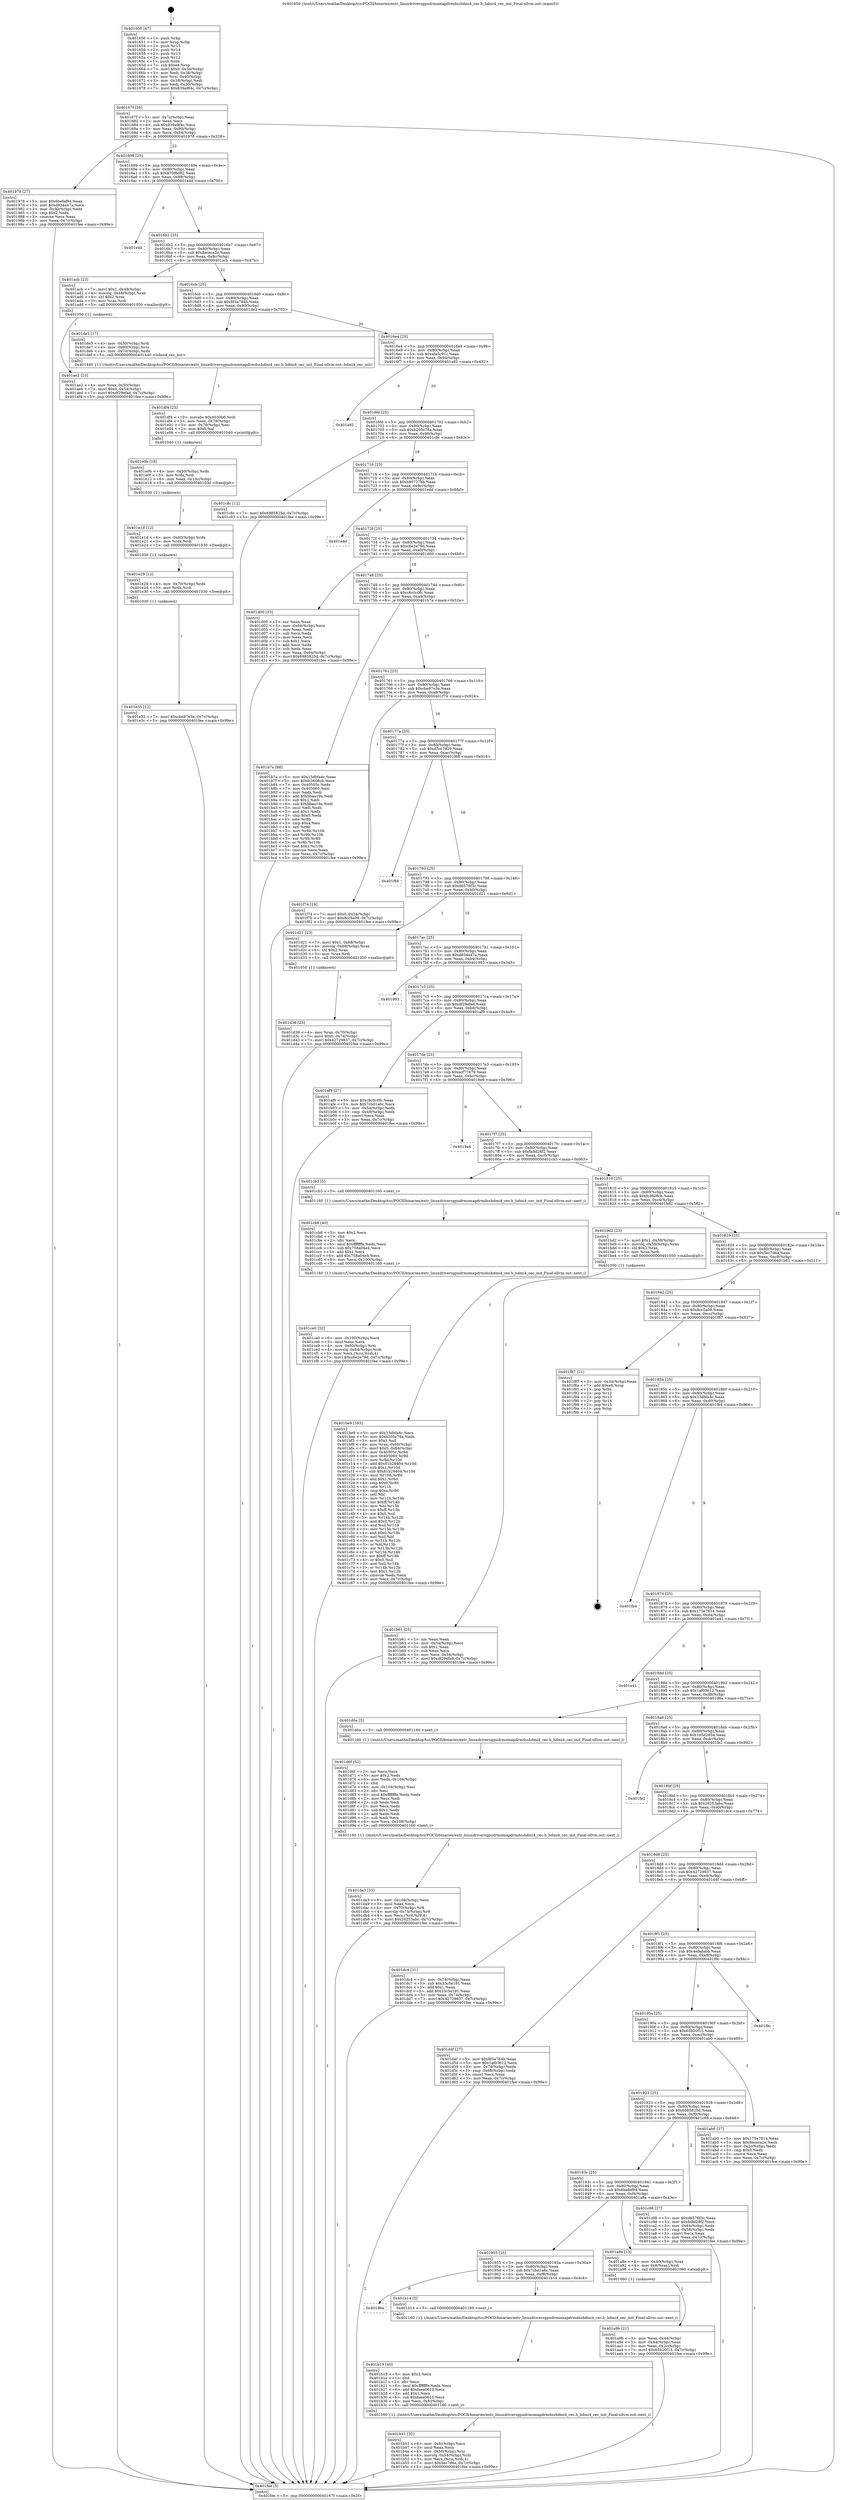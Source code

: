 digraph "0x401650" {
  label = "0x401650 (/mnt/c/Users/mathe/Desktop/tcc/POCII/binaries/extr_linuxdriversgpudrmomapdrmdsshdmi4_cec.h_hdmi4_cec_init_Final-ollvm.out::main(0))"
  labelloc = "t"
  node[shape=record]

  Entry [label="",width=0.3,height=0.3,shape=circle,fillcolor=black,style=filled]
  "0x40167f" [label="{
     0x40167f [26]\l
     | [instrs]\l
     &nbsp;&nbsp;0x40167f \<+3\>: mov -0x7c(%rbp),%eax\l
     &nbsp;&nbsp;0x401682 \<+2\>: mov %eax,%ecx\l
     &nbsp;&nbsp;0x401684 \<+6\>: sub $0x839a9f4c,%ecx\l
     &nbsp;&nbsp;0x40168a \<+3\>: mov %eax,-0x80(%rbp)\l
     &nbsp;&nbsp;0x40168d \<+6\>: mov %ecx,-0x84(%rbp)\l
     &nbsp;&nbsp;0x401693 \<+6\>: je 0000000000401978 \<main+0x328\>\l
  }"]
  "0x401978" [label="{
     0x401978 [27]\l
     | [instrs]\l
     &nbsp;&nbsp;0x401978 \<+5\>: mov $0x6befef94,%eax\l
     &nbsp;&nbsp;0x40197d \<+5\>: mov $0xd834a47a,%ecx\l
     &nbsp;&nbsp;0x401982 \<+3\>: mov -0x30(%rbp),%edx\l
     &nbsp;&nbsp;0x401985 \<+3\>: cmp $0x2,%edx\l
     &nbsp;&nbsp;0x401988 \<+3\>: cmovne %ecx,%eax\l
     &nbsp;&nbsp;0x40198b \<+3\>: mov %eax,-0x7c(%rbp)\l
     &nbsp;&nbsp;0x40198e \<+5\>: jmp 0000000000401fee \<main+0x99e\>\l
  }"]
  "0x401699" [label="{
     0x401699 [25]\l
     | [instrs]\l
     &nbsp;&nbsp;0x401699 \<+5\>: jmp 000000000040169e \<main+0x4e\>\l
     &nbsp;&nbsp;0x40169e \<+3\>: mov -0x80(%rbp),%eax\l
     &nbsp;&nbsp;0x4016a1 \<+5\>: sub $0x870f8d82,%eax\l
     &nbsp;&nbsp;0x4016a6 \<+6\>: mov %eax,-0x88(%rbp)\l
     &nbsp;&nbsp;0x4016ac \<+6\>: je 0000000000401e4d \<main+0x7fd\>\l
  }"]
  "0x401fee" [label="{
     0x401fee [5]\l
     | [instrs]\l
     &nbsp;&nbsp;0x401fee \<+5\>: jmp 000000000040167f \<main+0x2f\>\l
  }"]
  "0x401650" [label="{
     0x401650 [47]\l
     | [instrs]\l
     &nbsp;&nbsp;0x401650 \<+1\>: push %rbp\l
     &nbsp;&nbsp;0x401651 \<+3\>: mov %rsp,%rbp\l
     &nbsp;&nbsp;0x401654 \<+2\>: push %r15\l
     &nbsp;&nbsp;0x401656 \<+2\>: push %r14\l
     &nbsp;&nbsp;0x401658 \<+2\>: push %r13\l
     &nbsp;&nbsp;0x40165a \<+2\>: push %r12\l
     &nbsp;&nbsp;0x40165c \<+1\>: push %rbx\l
     &nbsp;&nbsp;0x40165d \<+7\>: sub $0xe8,%rsp\l
     &nbsp;&nbsp;0x401664 \<+7\>: movl $0x0,-0x34(%rbp)\l
     &nbsp;&nbsp;0x40166b \<+3\>: mov %edi,-0x38(%rbp)\l
     &nbsp;&nbsp;0x40166e \<+4\>: mov %rsi,-0x40(%rbp)\l
     &nbsp;&nbsp;0x401672 \<+3\>: mov -0x38(%rbp),%edi\l
     &nbsp;&nbsp;0x401675 \<+3\>: mov %edi,-0x30(%rbp)\l
     &nbsp;&nbsp;0x401678 \<+7\>: movl $0x839a9f4c,-0x7c(%rbp)\l
  }"]
  Exit [label="",width=0.3,height=0.3,shape=circle,fillcolor=black,style=filled,peripheries=2]
  "0x401e4d" [label="{
     0x401e4d\l
  }", style=dashed]
  "0x4016b2" [label="{
     0x4016b2 [25]\l
     | [instrs]\l
     &nbsp;&nbsp;0x4016b2 \<+5\>: jmp 00000000004016b7 \<main+0x67\>\l
     &nbsp;&nbsp;0x4016b7 \<+3\>: mov -0x80(%rbp),%eax\l
     &nbsp;&nbsp;0x4016ba \<+5\>: sub $0x8ececa2e,%eax\l
     &nbsp;&nbsp;0x4016bf \<+6\>: mov %eax,-0x8c(%rbp)\l
     &nbsp;&nbsp;0x4016c5 \<+6\>: je 0000000000401acb \<main+0x47b\>\l
  }"]
  "0x401e35" [label="{
     0x401e35 [12]\l
     | [instrs]\l
     &nbsp;&nbsp;0x401e35 \<+7\>: movl $0xcbe87e3e,-0x7c(%rbp)\l
     &nbsp;&nbsp;0x401e3c \<+5\>: jmp 0000000000401fee \<main+0x99e\>\l
  }"]
  "0x401acb" [label="{
     0x401acb [23]\l
     | [instrs]\l
     &nbsp;&nbsp;0x401acb \<+7\>: movl $0x1,-0x48(%rbp)\l
     &nbsp;&nbsp;0x401ad2 \<+4\>: movslq -0x48(%rbp),%rax\l
     &nbsp;&nbsp;0x401ad6 \<+4\>: shl $0x2,%rax\l
     &nbsp;&nbsp;0x401ada \<+3\>: mov %rax,%rdi\l
     &nbsp;&nbsp;0x401add \<+5\>: call 0000000000401050 \<malloc@plt\>\l
     | [calls]\l
     &nbsp;&nbsp;0x401050 \{1\} (unknown)\l
  }"]
  "0x4016cb" [label="{
     0x4016cb [25]\l
     | [instrs]\l
     &nbsp;&nbsp;0x4016cb \<+5\>: jmp 00000000004016d0 \<main+0x80\>\l
     &nbsp;&nbsp;0x4016d0 \<+3\>: mov -0x80(%rbp),%eax\l
     &nbsp;&nbsp;0x4016d3 \<+5\>: sub $0x8f3a784b,%eax\l
     &nbsp;&nbsp;0x4016d8 \<+6\>: mov %eax,-0x90(%rbp)\l
     &nbsp;&nbsp;0x4016de \<+6\>: je 0000000000401de3 \<main+0x793\>\l
  }"]
  "0x401e29" [label="{
     0x401e29 [12]\l
     | [instrs]\l
     &nbsp;&nbsp;0x401e29 \<+4\>: mov -0x70(%rbp),%rdx\l
     &nbsp;&nbsp;0x401e2d \<+3\>: mov %rdx,%rdi\l
     &nbsp;&nbsp;0x401e30 \<+5\>: call 0000000000401030 \<free@plt\>\l
     | [calls]\l
     &nbsp;&nbsp;0x401030 \{1\} (unknown)\l
  }"]
  "0x401de3" [label="{
     0x401de3 [17]\l
     | [instrs]\l
     &nbsp;&nbsp;0x401de3 \<+4\>: mov -0x50(%rbp),%rdi\l
     &nbsp;&nbsp;0x401de7 \<+4\>: mov -0x60(%rbp),%rsi\l
     &nbsp;&nbsp;0x401deb \<+4\>: mov -0x70(%rbp),%rdx\l
     &nbsp;&nbsp;0x401def \<+5\>: call 0000000000401440 \<hdmi4_cec_init\>\l
     | [calls]\l
     &nbsp;&nbsp;0x401440 \{1\} (/mnt/c/Users/mathe/Desktop/tcc/POCII/binaries/extr_linuxdriversgpudrmomapdrmdsshdmi4_cec.h_hdmi4_cec_init_Final-ollvm.out::hdmi4_cec_init)\l
  }"]
  "0x4016e4" [label="{
     0x4016e4 [25]\l
     | [instrs]\l
     &nbsp;&nbsp;0x4016e4 \<+5\>: jmp 00000000004016e9 \<main+0x99\>\l
     &nbsp;&nbsp;0x4016e9 \<+3\>: mov -0x80(%rbp),%eax\l
     &nbsp;&nbsp;0x4016ec \<+5\>: sub $0xafa5c91c,%eax\l
     &nbsp;&nbsp;0x4016f1 \<+6\>: mov %eax,-0x94(%rbp)\l
     &nbsp;&nbsp;0x4016f7 \<+6\>: je 0000000000401a82 \<main+0x432\>\l
  }"]
  "0x401e1d" [label="{
     0x401e1d [12]\l
     | [instrs]\l
     &nbsp;&nbsp;0x401e1d \<+4\>: mov -0x60(%rbp),%rdx\l
     &nbsp;&nbsp;0x401e21 \<+3\>: mov %rdx,%rdi\l
     &nbsp;&nbsp;0x401e24 \<+5\>: call 0000000000401030 \<free@plt\>\l
     | [calls]\l
     &nbsp;&nbsp;0x401030 \{1\} (unknown)\l
  }"]
  "0x401a82" [label="{
     0x401a82\l
  }", style=dashed]
  "0x4016fd" [label="{
     0x4016fd [25]\l
     | [instrs]\l
     &nbsp;&nbsp;0x4016fd \<+5\>: jmp 0000000000401702 \<main+0xb2\>\l
     &nbsp;&nbsp;0x401702 \<+3\>: mov -0x80(%rbp),%eax\l
     &nbsp;&nbsp;0x401705 \<+5\>: sub $0xb205c78a,%eax\l
     &nbsp;&nbsp;0x40170a \<+6\>: mov %eax,-0x98(%rbp)\l
     &nbsp;&nbsp;0x401710 \<+6\>: je 0000000000401c8c \<main+0x63c\>\l
  }"]
  "0x401e0b" [label="{
     0x401e0b [18]\l
     | [instrs]\l
     &nbsp;&nbsp;0x401e0b \<+4\>: mov -0x50(%rbp),%rdx\l
     &nbsp;&nbsp;0x401e0f \<+3\>: mov %rdx,%rdi\l
     &nbsp;&nbsp;0x401e12 \<+6\>: mov %eax,-0x10c(%rbp)\l
     &nbsp;&nbsp;0x401e18 \<+5\>: call 0000000000401030 \<free@plt\>\l
     | [calls]\l
     &nbsp;&nbsp;0x401030 \{1\} (unknown)\l
  }"]
  "0x401c8c" [label="{
     0x401c8c [12]\l
     | [instrs]\l
     &nbsp;&nbsp;0x401c8c \<+7\>: movl $0x6985825d,-0x7c(%rbp)\l
     &nbsp;&nbsp;0x401c93 \<+5\>: jmp 0000000000401fee \<main+0x99e\>\l
  }"]
  "0x401716" [label="{
     0x401716 [25]\l
     | [instrs]\l
     &nbsp;&nbsp;0x401716 \<+5\>: jmp 000000000040171b \<main+0xcb\>\l
     &nbsp;&nbsp;0x40171b \<+3\>: mov -0x80(%rbp),%eax\l
     &nbsp;&nbsp;0x40171e \<+5\>: sub $0xb90727bb,%eax\l
     &nbsp;&nbsp;0x401723 \<+6\>: mov %eax,-0x9c(%rbp)\l
     &nbsp;&nbsp;0x401729 \<+6\>: je 0000000000401edd \<main+0x88d\>\l
  }"]
  "0x401df4" [label="{
     0x401df4 [23]\l
     | [instrs]\l
     &nbsp;&nbsp;0x401df4 \<+10\>: movabs $0x4030b6,%rdi\l
     &nbsp;&nbsp;0x401dfe \<+3\>: mov %eax,-0x78(%rbp)\l
     &nbsp;&nbsp;0x401e01 \<+3\>: mov -0x78(%rbp),%esi\l
     &nbsp;&nbsp;0x401e04 \<+2\>: mov $0x0,%al\l
     &nbsp;&nbsp;0x401e06 \<+5\>: call 0000000000401040 \<printf@plt\>\l
     | [calls]\l
     &nbsp;&nbsp;0x401040 \{1\} (unknown)\l
  }"]
  "0x401edd" [label="{
     0x401edd\l
  }", style=dashed]
  "0x40172f" [label="{
     0x40172f [25]\l
     | [instrs]\l
     &nbsp;&nbsp;0x40172f \<+5\>: jmp 0000000000401734 \<main+0xe4\>\l
     &nbsp;&nbsp;0x401734 \<+3\>: mov -0x80(%rbp),%eax\l
     &nbsp;&nbsp;0x401737 \<+5\>: sub $0xc6e2e79d,%eax\l
     &nbsp;&nbsp;0x40173c \<+6\>: mov %eax,-0xa0(%rbp)\l
     &nbsp;&nbsp;0x401742 \<+6\>: je 0000000000401d00 \<main+0x6b0\>\l
  }"]
  "0x401da3" [label="{
     0x401da3 [33]\l
     | [instrs]\l
     &nbsp;&nbsp;0x401da3 \<+6\>: mov -0x108(%rbp),%ecx\l
     &nbsp;&nbsp;0x401da9 \<+3\>: imul %eax,%ecx\l
     &nbsp;&nbsp;0x401dac \<+4\>: mov -0x70(%rbp),%r8\l
     &nbsp;&nbsp;0x401db0 \<+4\>: movslq -0x74(%rbp),%r9\l
     &nbsp;&nbsp;0x401db4 \<+4\>: mov %ecx,(%r8,%r9,4)\l
     &nbsp;&nbsp;0x401db8 \<+7\>: movl $0x28253abc,-0x7c(%rbp)\l
     &nbsp;&nbsp;0x401dbf \<+5\>: jmp 0000000000401fee \<main+0x99e\>\l
  }"]
  "0x401d00" [label="{
     0x401d00 [33]\l
     | [instrs]\l
     &nbsp;&nbsp;0x401d00 \<+2\>: xor %eax,%eax\l
     &nbsp;&nbsp;0x401d02 \<+3\>: mov -0x64(%rbp),%ecx\l
     &nbsp;&nbsp;0x401d05 \<+2\>: mov %eax,%edx\l
     &nbsp;&nbsp;0x401d07 \<+2\>: sub %ecx,%edx\l
     &nbsp;&nbsp;0x401d09 \<+2\>: mov %eax,%ecx\l
     &nbsp;&nbsp;0x401d0b \<+3\>: sub $0x1,%ecx\l
     &nbsp;&nbsp;0x401d0e \<+2\>: add %ecx,%edx\l
     &nbsp;&nbsp;0x401d10 \<+2\>: sub %edx,%eax\l
     &nbsp;&nbsp;0x401d12 \<+3\>: mov %eax,-0x64(%rbp)\l
     &nbsp;&nbsp;0x401d15 \<+7\>: movl $0x6985825d,-0x7c(%rbp)\l
     &nbsp;&nbsp;0x401d1c \<+5\>: jmp 0000000000401fee \<main+0x99e\>\l
  }"]
  "0x401748" [label="{
     0x401748 [25]\l
     | [instrs]\l
     &nbsp;&nbsp;0x401748 \<+5\>: jmp 000000000040174d \<main+0xfd\>\l
     &nbsp;&nbsp;0x40174d \<+3\>: mov -0x80(%rbp),%eax\l
     &nbsp;&nbsp;0x401750 \<+5\>: sub $0xc8c0c0fc,%eax\l
     &nbsp;&nbsp;0x401755 \<+6\>: mov %eax,-0xa4(%rbp)\l
     &nbsp;&nbsp;0x40175b \<+6\>: je 0000000000401b7a \<main+0x52a\>\l
  }"]
  "0x401d6f" [label="{
     0x401d6f [52]\l
     | [instrs]\l
     &nbsp;&nbsp;0x401d6f \<+2\>: xor %ecx,%ecx\l
     &nbsp;&nbsp;0x401d71 \<+5\>: mov $0x2,%edx\l
     &nbsp;&nbsp;0x401d76 \<+6\>: mov %edx,-0x104(%rbp)\l
     &nbsp;&nbsp;0x401d7c \<+1\>: cltd\l
     &nbsp;&nbsp;0x401d7d \<+6\>: mov -0x104(%rbp),%esi\l
     &nbsp;&nbsp;0x401d83 \<+2\>: idiv %esi\l
     &nbsp;&nbsp;0x401d85 \<+6\>: imul $0xfffffffe,%edx,%edx\l
     &nbsp;&nbsp;0x401d8b \<+2\>: mov %ecx,%edi\l
     &nbsp;&nbsp;0x401d8d \<+2\>: sub %edx,%edi\l
     &nbsp;&nbsp;0x401d8f \<+2\>: mov %ecx,%edx\l
     &nbsp;&nbsp;0x401d91 \<+3\>: sub $0x1,%edx\l
     &nbsp;&nbsp;0x401d94 \<+2\>: add %edx,%edi\l
     &nbsp;&nbsp;0x401d96 \<+2\>: sub %edi,%ecx\l
     &nbsp;&nbsp;0x401d98 \<+6\>: mov %ecx,-0x108(%rbp)\l
     &nbsp;&nbsp;0x401d9e \<+5\>: call 0000000000401160 \<next_i\>\l
     | [calls]\l
     &nbsp;&nbsp;0x401160 \{1\} (/mnt/c/Users/mathe/Desktop/tcc/POCII/binaries/extr_linuxdriversgpudrmomapdrmdsshdmi4_cec.h_hdmi4_cec_init_Final-ollvm.out::next_i)\l
  }"]
  "0x401b7a" [label="{
     0x401b7a [88]\l
     | [instrs]\l
     &nbsp;&nbsp;0x401b7a \<+5\>: mov $0x13dbfa4c,%eax\l
     &nbsp;&nbsp;0x401b7f \<+5\>: mov $0xfc3608cb,%ecx\l
     &nbsp;&nbsp;0x401b84 \<+7\>: mov 0x40505c,%edx\l
     &nbsp;&nbsp;0x401b8b \<+7\>: mov 0x405060,%esi\l
     &nbsp;&nbsp;0x401b92 \<+2\>: mov %edx,%edi\l
     &nbsp;&nbsp;0x401b94 \<+6\>: add $0xbbaa19a,%edi\l
     &nbsp;&nbsp;0x401b9a \<+3\>: sub $0x1,%edi\l
     &nbsp;&nbsp;0x401b9d \<+6\>: sub $0xbbaa19a,%edi\l
     &nbsp;&nbsp;0x401ba3 \<+3\>: imul %edi,%edx\l
     &nbsp;&nbsp;0x401ba6 \<+3\>: and $0x1,%edx\l
     &nbsp;&nbsp;0x401ba9 \<+3\>: cmp $0x0,%edx\l
     &nbsp;&nbsp;0x401bac \<+4\>: sete %r8b\l
     &nbsp;&nbsp;0x401bb0 \<+3\>: cmp $0xa,%esi\l
     &nbsp;&nbsp;0x401bb3 \<+4\>: setl %r9b\l
     &nbsp;&nbsp;0x401bb7 \<+3\>: mov %r8b,%r10b\l
     &nbsp;&nbsp;0x401bba \<+3\>: and %r9b,%r10b\l
     &nbsp;&nbsp;0x401bbd \<+3\>: xor %r9b,%r8b\l
     &nbsp;&nbsp;0x401bc0 \<+3\>: or %r8b,%r10b\l
     &nbsp;&nbsp;0x401bc3 \<+4\>: test $0x1,%r10b\l
     &nbsp;&nbsp;0x401bc7 \<+3\>: cmovne %ecx,%eax\l
     &nbsp;&nbsp;0x401bca \<+3\>: mov %eax,-0x7c(%rbp)\l
     &nbsp;&nbsp;0x401bcd \<+5\>: jmp 0000000000401fee \<main+0x99e\>\l
  }"]
  "0x401761" [label="{
     0x401761 [25]\l
     | [instrs]\l
     &nbsp;&nbsp;0x401761 \<+5\>: jmp 0000000000401766 \<main+0x116\>\l
     &nbsp;&nbsp;0x401766 \<+3\>: mov -0x80(%rbp),%eax\l
     &nbsp;&nbsp;0x401769 \<+5\>: sub $0xcbe87e3e,%eax\l
     &nbsp;&nbsp;0x40176e \<+6\>: mov %eax,-0xa8(%rbp)\l
     &nbsp;&nbsp;0x401774 \<+6\>: je 0000000000401f74 \<main+0x924\>\l
  }"]
  "0x401d38" [label="{
     0x401d38 [23]\l
     | [instrs]\l
     &nbsp;&nbsp;0x401d38 \<+4\>: mov %rax,-0x70(%rbp)\l
     &nbsp;&nbsp;0x401d3c \<+7\>: movl $0x0,-0x74(%rbp)\l
     &nbsp;&nbsp;0x401d43 \<+7\>: movl $0x42729837,-0x7c(%rbp)\l
     &nbsp;&nbsp;0x401d4a \<+5\>: jmp 0000000000401fee \<main+0x99e\>\l
  }"]
  "0x401f74" [label="{
     0x401f74 [19]\l
     | [instrs]\l
     &nbsp;&nbsp;0x401f74 \<+7\>: movl $0x0,-0x34(%rbp)\l
     &nbsp;&nbsp;0x401f7b \<+7\>: movl $0x8cc5a09,-0x7c(%rbp)\l
     &nbsp;&nbsp;0x401f82 \<+5\>: jmp 0000000000401fee \<main+0x99e\>\l
  }"]
  "0x40177a" [label="{
     0x40177a [25]\l
     | [instrs]\l
     &nbsp;&nbsp;0x40177a \<+5\>: jmp 000000000040177f \<main+0x12f\>\l
     &nbsp;&nbsp;0x40177f \<+3\>: mov -0x80(%rbp),%eax\l
     &nbsp;&nbsp;0x401782 \<+5\>: sub $0xd5cc7929,%eax\l
     &nbsp;&nbsp;0x401787 \<+6\>: mov %eax,-0xac(%rbp)\l
     &nbsp;&nbsp;0x40178d \<+6\>: je 0000000000401f68 \<main+0x918\>\l
  }"]
  "0x401ce0" [label="{
     0x401ce0 [32]\l
     | [instrs]\l
     &nbsp;&nbsp;0x401ce0 \<+6\>: mov -0x100(%rbp),%ecx\l
     &nbsp;&nbsp;0x401ce6 \<+3\>: imul %eax,%ecx\l
     &nbsp;&nbsp;0x401ce9 \<+4\>: mov -0x60(%rbp),%rsi\l
     &nbsp;&nbsp;0x401ced \<+4\>: movslq -0x64(%rbp),%rdi\l
     &nbsp;&nbsp;0x401cf1 \<+3\>: mov %ecx,(%rsi,%rdi,4)\l
     &nbsp;&nbsp;0x401cf4 \<+7\>: movl $0xc6e2e79d,-0x7c(%rbp)\l
     &nbsp;&nbsp;0x401cfb \<+5\>: jmp 0000000000401fee \<main+0x99e\>\l
  }"]
  "0x401f68" [label="{
     0x401f68\l
  }", style=dashed]
  "0x401793" [label="{
     0x401793 [25]\l
     | [instrs]\l
     &nbsp;&nbsp;0x401793 \<+5\>: jmp 0000000000401798 \<main+0x148\>\l
     &nbsp;&nbsp;0x401798 \<+3\>: mov -0x80(%rbp),%eax\l
     &nbsp;&nbsp;0x40179b \<+5\>: sub $0xd6578f3c,%eax\l
     &nbsp;&nbsp;0x4017a0 \<+6\>: mov %eax,-0xb0(%rbp)\l
     &nbsp;&nbsp;0x4017a6 \<+6\>: je 0000000000401d21 \<main+0x6d1\>\l
  }"]
  "0x401cb8" [label="{
     0x401cb8 [40]\l
     | [instrs]\l
     &nbsp;&nbsp;0x401cb8 \<+5\>: mov $0x2,%ecx\l
     &nbsp;&nbsp;0x401cbd \<+1\>: cltd\l
     &nbsp;&nbsp;0x401cbe \<+2\>: idiv %ecx\l
     &nbsp;&nbsp;0x401cc0 \<+6\>: imul $0xfffffffe,%edx,%ecx\l
     &nbsp;&nbsp;0x401cc6 \<+6\>: sub $0x758a04e4,%ecx\l
     &nbsp;&nbsp;0x401ccc \<+3\>: add $0x1,%ecx\l
     &nbsp;&nbsp;0x401ccf \<+6\>: add $0x758a04e4,%ecx\l
     &nbsp;&nbsp;0x401cd5 \<+6\>: mov %ecx,-0x100(%rbp)\l
     &nbsp;&nbsp;0x401cdb \<+5\>: call 0000000000401160 \<next_i\>\l
     | [calls]\l
     &nbsp;&nbsp;0x401160 \{1\} (/mnt/c/Users/mathe/Desktop/tcc/POCII/binaries/extr_linuxdriversgpudrmomapdrmdsshdmi4_cec.h_hdmi4_cec_init_Final-ollvm.out::next_i)\l
  }"]
  "0x401d21" [label="{
     0x401d21 [23]\l
     | [instrs]\l
     &nbsp;&nbsp;0x401d21 \<+7\>: movl $0x1,-0x68(%rbp)\l
     &nbsp;&nbsp;0x401d28 \<+4\>: movslq -0x68(%rbp),%rax\l
     &nbsp;&nbsp;0x401d2c \<+4\>: shl $0x2,%rax\l
     &nbsp;&nbsp;0x401d30 \<+3\>: mov %rax,%rdi\l
     &nbsp;&nbsp;0x401d33 \<+5\>: call 0000000000401050 \<malloc@plt\>\l
     | [calls]\l
     &nbsp;&nbsp;0x401050 \{1\} (unknown)\l
  }"]
  "0x4017ac" [label="{
     0x4017ac [25]\l
     | [instrs]\l
     &nbsp;&nbsp;0x4017ac \<+5\>: jmp 00000000004017b1 \<main+0x161\>\l
     &nbsp;&nbsp;0x4017b1 \<+3\>: mov -0x80(%rbp),%eax\l
     &nbsp;&nbsp;0x4017b4 \<+5\>: sub $0xd834a47a,%eax\l
     &nbsp;&nbsp;0x4017b9 \<+6\>: mov %eax,-0xb4(%rbp)\l
     &nbsp;&nbsp;0x4017bf \<+6\>: je 0000000000401993 \<main+0x343\>\l
  }"]
  "0x401be9" [label="{
     0x401be9 [163]\l
     | [instrs]\l
     &nbsp;&nbsp;0x401be9 \<+5\>: mov $0x13dbfa4c,%ecx\l
     &nbsp;&nbsp;0x401bee \<+5\>: mov $0xb205c78a,%edx\l
     &nbsp;&nbsp;0x401bf3 \<+3\>: mov $0x1,%sil\l
     &nbsp;&nbsp;0x401bf6 \<+4\>: mov %rax,-0x60(%rbp)\l
     &nbsp;&nbsp;0x401bfa \<+7\>: movl $0x0,-0x64(%rbp)\l
     &nbsp;&nbsp;0x401c01 \<+8\>: mov 0x40505c,%r8d\l
     &nbsp;&nbsp;0x401c09 \<+8\>: mov 0x405060,%r9d\l
     &nbsp;&nbsp;0x401c11 \<+3\>: mov %r8d,%r10d\l
     &nbsp;&nbsp;0x401c14 \<+7\>: add $0x81b29404,%r10d\l
     &nbsp;&nbsp;0x401c1b \<+4\>: sub $0x1,%r10d\l
     &nbsp;&nbsp;0x401c1f \<+7\>: sub $0x81b29404,%r10d\l
     &nbsp;&nbsp;0x401c26 \<+4\>: imul %r10d,%r8d\l
     &nbsp;&nbsp;0x401c2a \<+4\>: and $0x1,%r8d\l
     &nbsp;&nbsp;0x401c2e \<+4\>: cmp $0x0,%r8d\l
     &nbsp;&nbsp;0x401c32 \<+4\>: sete %r11b\l
     &nbsp;&nbsp;0x401c36 \<+4\>: cmp $0xa,%r9d\l
     &nbsp;&nbsp;0x401c3a \<+3\>: setl %bl\l
     &nbsp;&nbsp;0x401c3d \<+3\>: mov %r11b,%r14b\l
     &nbsp;&nbsp;0x401c40 \<+4\>: xor $0xff,%r14b\l
     &nbsp;&nbsp;0x401c44 \<+3\>: mov %bl,%r15b\l
     &nbsp;&nbsp;0x401c47 \<+4\>: xor $0xff,%r15b\l
     &nbsp;&nbsp;0x401c4b \<+4\>: xor $0x0,%sil\l
     &nbsp;&nbsp;0x401c4f \<+3\>: mov %r14b,%r12b\l
     &nbsp;&nbsp;0x401c52 \<+4\>: and $0x0,%r12b\l
     &nbsp;&nbsp;0x401c56 \<+3\>: and %sil,%r11b\l
     &nbsp;&nbsp;0x401c59 \<+3\>: mov %r15b,%r13b\l
     &nbsp;&nbsp;0x401c5c \<+4\>: and $0x0,%r13b\l
     &nbsp;&nbsp;0x401c60 \<+3\>: and %sil,%bl\l
     &nbsp;&nbsp;0x401c63 \<+3\>: or %r11b,%r12b\l
     &nbsp;&nbsp;0x401c66 \<+3\>: or %bl,%r13b\l
     &nbsp;&nbsp;0x401c69 \<+3\>: xor %r13b,%r12b\l
     &nbsp;&nbsp;0x401c6c \<+3\>: or %r15b,%r14b\l
     &nbsp;&nbsp;0x401c6f \<+4\>: xor $0xff,%r14b\l
     &nbsp;&nbsp;0x401c73 \<+4\>: or $0x0,%sil\l
     &nbsp;&nbsp;0x401c77 \<+3\>: and %sil,%r14b\l
     &nbsp;&nbsp;0x401c7a \<+3\>: or %r14b,%r12b\l
     &nbsp;&nbsp;0x401c7d \<+4\>: test $0x1,%r12b\l
     &nbsp;&nbsp;0x401c81 \<+3\>: cmovne %edx,%ecx\l
     &nbsp;&nbsp;0x401c84 \<+3\>: mov %ecx,-0x7c(%rbp)\l
     &nbsp;&nbsp;0x401c87 \<+5\>: jmp 0000000000401fee \<main+0x99e\>\l
  }"]
  "0x401993" [label="{
     0x401993\l
  }", style=dashed]
  "0x4017c5" [label="{
     0x4017c5 [25]\l
     | [instrs]\l
     &nbsp;&nbsp;0x4017c5 \<+5\>: jmp 00000000004017ca \<main+0x17a\>\l
     &nbsp;&nbsp;0x4017ca \<+3\>: mov -0x80(%rbp),%eax\l
     &nbsp;&nbsp;0x4017cd \<+5\>: sub $0xdf29efad,%eax\l
     &nbsp;&nbsp;0x4017d2 \<+6\>: mov %eax,-0xb8(%rbp)\l
     &nbsp;&nbsp;0x4017d8 \<+6\>: je 0000000000401af9 \<main+0x4a9\>\l
  }"]
  "0x401b41" [label="{
     0x401b41 [32]\l
     | [instrs]\l
     &nbsp;&nbsp;0x401b41 \<+6\>: mov -0xfc(%rbp),%ecx\l
     &nbsp;&nbsp;0x401b47 \<+3\>: imul %eax,%ecx\l
     &nbsp;&nbsp;0x401b4a \<+4\>: mov -0x50(%rbp),%rsi\l
     &nbsp;&nbsp;0x401b4e \<+4\>: movslq -0x54(%rbp),%rdi\l
     &nbsp;&nbsp;0x401b52 \<+3\>: mov %ecx,(%rsi,%rdi,4)\l
     &nbsp;&nbsp;0x401b55 \<+7\>: movl $0x5ec7d6a,-0x7c(%rbp)\l
     &nbsp;&nbsp;0x401b5c \<+5\>: jmp 0000000000401fee \<main+0x99e\>\l
  }"]
  "0x401af9" [label="{
     0x401af9 [27]\l
     | [instrs]\l
     &nbsp;&nbsp;0x401af9 \<+5\>: mov $0xc8c0c0fc,%eax\l
     &nbsp;&nbsp;0x401afe \<+5\>: mov $0x7cbd1a6c,%ecx\l
     &nbsp;&nbsp;0x401b03 \<+3\>: mov -0x54(%rbp),%edx\l
     &nbsp;&nbsp;0x401b06 \<+3\>: cmp -0x48(%rbp),%edx\l
     &nbsp;&nbsp;0x401b09 \<+3\>: cmovl %ecx,%eax\l
     &nbsp;&nbsp;0x401b0c \<+3\>: mov %eax,-0x7c(%rbp)\l
     &nbsp;&nbsp;0x401b0f \<+5\>: jmp 0000000000401fee \<main+0x99e\>\l
  }"]
  "0x4017de" [label="{
     0x4017de [25]\l
     | [instrs]\l
     &nbsp;&nbsp;0x4017de \<+5\>: jmp 00000000004017e3 \<main+0x193\>\l
     &nbsp;&nbsp;0x4017e3 \<+3\>: mov -0x80(%rbp),%eax\l
     &nbsp;&nbsp;0x4017e6 \<+5\>: sub $0xecf77479,%eax\l
     &nbsp;&nbsp;0x4017eb \<+6\>: mov %eax,-0xbc(%rbp)\l
     &nbsp;&nbsp;0x4017f1 \<+6\>: je 00000000004019e6 \<main+0x396\>\l
  }"]
  "0x401b19" [label="{
     0x401b19 [40]\l
     | [instrs]\l
     &nbsp;&nbsp;0x401b19 \<+5\>: mov $0x2,%ecx\l
     &nbsp;&nbsp;0x401b1e \<+1\>: cltd\l
     &nbsp;&nbsp;0x401b1f \<+2\>: idiv %ecx\l
     &nbsp;&nbsp;0x401b21 \<+6\>: imul $0xfffffffe,%edx,%ecx\l
     &nbsp;&nbsp;0x401b27 \<+6\>: add $0xfaea0610,%ecx\l
     &nbsp;&nbsp;0x401b2d \<+3\>: add $0x1,%ecx\l
     &nbsp;&nbsp;0x401b30 \<+6\>: sub $0xfaea0610,%ecx\l
     &nbsp;&nbsp;0x401b36 \<+6\>: mov %ecx,-0xfc(%rbp)\l
     &nbsp;&nbsp;0x401b3c \<+5\>: call 0000000000401160 \<next_i\>\l
     | [calls]\l
     &nbsp;&nbsp;0x401160 \{1\} (/mnt/c/Users/mathe/Desktop/tcc/POCII/binaries/extr_linuxdriversgpudrmomapdrmdsshdmi4_cec.h_hdmi4_cec_init_Final-ollvm.out::next_i)\l
  }"]
  "0x4019e6" [label="{
     0x4019e6\l
  }", style=dashed]
  "0x4017f7" [label="{
     0x4017f7 [25]\l
     | [instrs]\l
     &nbsp;&nbsp;0x4017f7 \<+5\>: jmp 00000000004017fc \<main+0x1ac\>\l
     &nbsp;&nbsp;0x4017fc \<+3\>: mov -0x80(%rbp),%eax\l
     &nbsp;&nbsp;0x4017ff \<+5\>: sub $0xfa9d28f2,%eax\l
     &nbsp;&nbsp;0x401804 \<+6\>: mov %eax,-0xc0(%rbp)\l
     &nbsp;&nbsp;0x40180a \<+6\>: je 0000000000401cb3 \<main+0x663\>\l
  }"]
  "0x40196e" [label="{
     0x40196e\l
  }", style=dashed]
  "0x401cb3" [label="{
     0x401cb3 [5]\l
     | [instrs]\l
     &nbsp;&nbsp;0x401cb3 \<+5\>: call 0000000000401160 \<next_i\>\l
     | [calls]\l
     &nbsp;&nbsp;0x401160 \{1\} (/mnt/c/Users/mathe/Desktop/tcc/POCII/binaries/extr_linuxdriversgpudrmomapdrmdsshdmi4_cec.h_hdmi4_cec_init_Final-ollvm.out::next_i)\l
  }"]
  "0x401810" [label="{
     0x401810 [25]\l
     | [instrs]\l
     &nbsp;&nbsp;0x401810 \<+5\>: jmp 0000000000401815 \<main+0x1c5\>\l
     &nbsp;&nbsp;0x401815 \<+3\>: mov -0x80(%rbp),%eax\l
     &nbsp;&nbsp;0x401818 \<+5\>: sub $0xfc3608cb,%eax\l
     &nbsp;&nbsp;0x40181d \<+6\>: mov %eax,-0xc4(%rbp)\l
     &nbsp;&nbsp;0x401823 \<+6\>: je 0000000000401bd2 \<main+0x582\>\l
  }"]
  "0x401b14" [label="{
     0x401b14 [5]\l
     | [instrs]\l
     &nbsp;&nbsp;0x401b14 \<+5\>: call 0000000000401160 \<next_i\>\l
     | [calls]\l
     &nbsp;&nbsp;0x401160 \{1\} (/mnt/c/Users/mathe/Desktop/tcc/POCII/binaries/extr_linuxdriversgpudrmomapdrmdsshdmi4_cec.h_hdmi4_cec_init_Final-ollvm.out::next_i)\l
  }"]
  "0x401bd2" [label="{
     0x401bd2 [23]\l
     | [instrs]\l
     &nbsp;&nbsp;0x401bd2 \<+7\>: movl $0x1,-0x58(%rbp)\l
     &nbsp;&nbsp;0x401bd9 \<+4\>: movslq -0x58(%rbp),%rax\l
     &nbsp;&nbsp;0x401bdd \<+4\>: shl $0x2,%rax\l
     &nbsp;&nbsp;0x401be1 \<+3\>: mov %rax,%rdi\l
     &nbsp;&nbsp;0x401be4 \<+5\>: call 0000000000401050 \<malloc@plt\>\l
     | [calls]\l
     &nbsp;&nbsp;0x401050 \{1\} (unknown)\l
  }"]
  "0x401829" [label="{
     0x401829 [25]\l
     | [instrs]\l
     &nbsp;&nbsp;0x401829 \<+5\>: jmp 000000000040182e \<main+0x1de\>\l
     &nbsp;&nbsp;0x40182e \<+3\>: mov -0x80(%rbp),%eax\l
     &nbsp;&nbsp;0x401831 \<+5\>: sub $0x5ec7d6a,%eax\l
     &nbsp;&nbsp;0x401836 \<+6\>: mov %eax,-0xc8(%rbp)\l
     &nbsp;&nbsp;0x40183c \<+6\>: je 0000000000401b61 \<main+0x511\>\l
  }"]
  "0x401ae2" [label="{
     0x401ae2 [23]\l
     | [instrs]\l
     &nbsp;&nbsp;0x401ae2 \<+4\>: mov %rax,-0x50(%rbp)\l
     &nbsp;&nbsp;0x401ae6 \<+7\>: movl $0x0,-0x54(%rbp)\l
     &nbsp;&nbsp;0x401aed \<+7\>: movl $0xdf29efad,-0x7c(%rbp)\l
     &nbsp;&nbsp;0x401af4 \<+5\>: jmp 0000000000401fee \<main+0x99e\>\l
  }"]
  "0x401b61" [label="{
     0x401b61 [25]\l
     | [instrs]\l
     &nbsp;&nbsp;0x401b61 \<+2\>: xor %eax,%eax\l
     &nbsp;&nbsp;0x401b63 \<+3\>: mov -0x54(%rbp),%ecx\l
     &nbsp;&nbsp;0x401b66 \<+3\>: sub $0x1,%eax\l
     &nbsp;&nbsp;0x401b69 \<+2\>: sub %eax,%ecx\l
     &nbsp;&nbsp;0x401b6b \<+3\>: mov %ecx,-0x54(%rbp)\l
     &nbsp;&nbsp;0x401b6e \<+7\>: movl $0xdf29efad,-0x7c(%rbp)\l
     &nbsp;&nbsp;0x401b75 \<+5\>: jmp 0000000000401fee \<main+0x99e\>\l
  }"]
  "0x401842" [label="{
     0x401842 [25]\l
     | [instrs]\l
     &nbsp;&nbsp;0x401842 \<+5\>: jmp 0000000000401847 \<main+0x1f7\>\l
     &nbsp;&nbsp;0x401847 \<+3\>: mov -0x80(%rbp),%eax\l
     &nbsp;&nbsp;0x40184a \<+5\>: sub $0x8cc5a09,%eax\l
     &nbsp;&nbsp;0x40184f \<+6\>: mov %eax,-0xcc(%rbp)\l
     &nbsp;&nbsp;0x401855 \<+6\>: je 0000000000401f87 \<main+0x937\>\l
  }"]
  "0x401a9b" [label="{
     0x401a9b [21]\l
     | [instrs]\l
     &nbsp;&nbsp;0x401a9b \<+3\>: mov %eax,-0x44(%rbp)\l
     &nbsp;&nbsp;0x401a9e \<+3\>: mov -0x44(%rbp),%eax\l
     &nbsp;&nbsp;0x401aa1 \<+3\>: mov %eax,-0x2c(%rbp)\l
     &nbsp;&nbsp;0x401aa4 \<+7\>: movl $0x65b20f15,-0x7c(%rbp)\l
     &nbsp;&nbsp;0x401aab \<+5\>: jmp 0000000000401fee \<main+0x99e\>\l
  }"]
  "0x401f87" [label="{
     0x401f87 [21]\l
     | [instrs]\l
     &nbsp;&nbsp;0x401f87 \<+3\>: mov -0x34(%rbp),%eax\l
     &nbsp;&nbsp;0x401f8a \<+7\>: add $0xe8,%rsp\l
     &nbsp;&nbsp;0x401f91 \<+1\>: pop %rbx\l
     &nbsp;&nbsp;0x401f92 \<+2\>: pop %r12\l
     &nbsp;&nbsp;0x401f94 \<+2\>: pop %r13\l
     &nbsp;&nbsp;0x401f96 \<+2\>: pop %r14\l
     &nbsp;&nbsp;0x401f98 \<+2\>: pop %r15\l
     &nbsp;&nbsp;0x401f9a \<+1\>: pop %rbp\l
     &nbsp;&nbsp;0x401f9b \<+1\>: ret\l
  }"]
  "0x40185b" [label="{
     0x40185b [25]\l
     | [instrs]\l
     &nbsp;&nbsp;0x40185b \<+5\>: jmp 0000000000401860 \<main+0x210\>\l
     &nbsp;&nbsp;0x401860 \<+3\>: mov -0x80(%rbp),%eax\l
     &nbsp;&nbsp;0x401863 \<+5\>: sub $0x13dbfa4c,%eax\l
     &nbsp;&nbsp;0x401868 \<+6\>: mov %eax,-0xd0(%rbp)\l
     &nbsp;&nbsp;0x40186e \<+6\>: je 0000000000401fb4 \<main+0x964\>\l
  }"]
  "0x401955" [label="{
     0x401955 [25]\l
     | [instrs]\l
     &nbsp;&nbsp;0x401955 \<+5\>: jmp 000000000040195a \<main+0x30a\>\l
     &nbsp;&nbsp;0x40195a \<+3\>: mov -0x80(%rbp),%eax\l
     &nbsp;&nbsp;0x40195d \<+5\>: sub $0x7cbd1a6c,%eax\l
     &nbsp;&nbsp;0x401962 \<+6\>: mov %eax,-0xf8(%rbp)\l
     &nbsp;&nbsp;0x401968 \<+6\>: je 0000000000401b14 \<main+0x4c4\>\l
  }"]
  "0x401fb4" [label="{
     0x401fb4\l
  }", style=dashed]
  "0x401874" [label="{
     0x401874 [25]\l
     | [instrs]\l
     &nbsp;&nbsp;0x401874 \<+5\>: jmp 0000000000401879 \<main+0x229\>\l
     &nbsp;&nbsp;0x401879 \<+3\>: mov -0x80(%rbp),%eax\l
     &nbsp;&nbsp;0x40187c \<+5\>: sub $0x175e7814,%eax\l
     &nbsp;&nbsp;0x401881 \<+6\>: mov %eax,-0xd4(%rbp)\l
     &nbsp;&nbsp;0x401887 \<+6\>: je 0000000000401e41 \<main+0x7f1\>\l
  }"]
  "0x401a8e" [label="{
     0x401a8e [13]\l
     | [instrs]\l
     &nbsp;&nbsp;0x401a8e \<+4\>: mov -0x40(%rbp),%rax\l
     &nbsp;&nbsp;0x401a92 \<+4\>: mov 0x8(%rax),%rdi\l
     &nbsp;&nbsp;0x401a96 \<+5\>: call 0000000000401060 \<atoi@plt\>\l
     | [calls]\l
     &nbsp;&nbsp;0x401060 \{1\} (unknown)\l
  }"]
  "0x401e41" [label="{
     0x401e41\l
  }", style=dashed]
  "0x40188d" [label="{
     0x40188d [25]\l
     | [instrs]\l
     &nbsp;&nbsp;0x40188d \<+5\>: jmp 0000000000401892 \<main+0x242\>\l
     &nbsp;&nbsp;0x401892 \<+3\>: mov -0x80(%rbp),%eax\l
     &nbsp;&nbsp;0x401895 \<+5\>: sub $0x1af03612,%eax\l
     &nbsp;&nbsp;0x40189a \<+6\>: mov %eax,-0xd8(%rbp)\l
     &nbsp;&nbsp;0x4018a0 \<+6\>: je 0000000000401d6a \<main+0x71a\>\l
  }"]
  "0x40193c" [label="{
     0x40193c [25]\l
     | [instrs]\l
     &nbsp;&nbsp;0x40193c \<+5\>: jmp 0000000000401941 \<main+0x2f1\>\l
     &nbsp;&nbsp;0x401941 \<+3\>: mov -0x80(%rbp),%eax\l
     &nbsp;&nbsp;0x401944 \<+5\>: sub $0x6befef94,%eax\l
     &nbsp;&nbsp;0x401949 \<+6\>: mov %eax,-0xf4(%rbp)\l
     &nbsp;&nbsp;0x40194f \<+6\>: je 0000000000401a8e \<main+0x43e\>\l
  }"]
  "0x401d6a" [label="{
     0x401d6a [5]\l
     | [instrs]\l
     &nbsp;&nbsp;0x401d6a \<+5\>: call 0000000000401160 \<next_i\>\l
     | [calls]\l
     &nbsp;&nbsp;0x401160 \{1\} (/mnt/c/Users/mathe/Desktop/tcc/POCII/binaries/extr_linuxdriversgpudrmomapdrmdsshdmi4_cec.h_hdmi4_cec_init_Final-ollvm.out::next_i)\l
  }"]
  "0x4018a6" [label="{
     0x4018a6 [25]\l
     | [instrs]\l
     &nbsp;&nbsp;0x4018a6 \<+5\>: jmp 00000000004018ab \<main+0x25b\>\l
     &nbsp;&nbsp;0x4018ab \<+3\>: mov -0x80(%rbp),%eax\l
     &nbsp;&nbsp;0x4018ae \<+5\>: sub $0x1d5d285a,%eax\l
     &nbsp;&nbsp;0x4018b3 \<+6\>: mov %eax,-0xdc(%rbp)\l
     &nbsp;&nbsp;0x4018b9 \<+6\>: je 0000000000401fe2 \<main+0x992\>\l
  }"]
  "0x401c98" [label="{
     0x401c98 [27]\l
     | [instrs]\l
     &nbsp;&nbsp;0x401c98 \<+5\>: mov $0xd6578f3c,%eax\l
     &nbsp;&nbsp;0x401c9d \<+5\>: mov $0xfa9d28f2,%ecx\l
     &nbsp;&nbsp;0x401ca2 \<+3\>: mov -0x64(%rbp),%edx\l
     &nbsp;&nbsp;0x401ca5 \<+3\>: cmp -0x58(%rbp),%edx\l
     &nbsp;&nbsp;0x401ca8 \<+3\>: cmovl %ecx,%eax\l
     &nbsp;&nbsp;0x401cab \<+3\>: mov %eax,-0x7c(%rbp)\l
     &nbsp;&nbsp;0x401cae \<+5\>: jmp 0000000000401fee \<main+0x99e\>\l
  }"]
  "0x401fe2" [label="{
     0x401fe2\l
  }", style=dashed]
  "0x4018bf" [label="{
     0x4018bf [25]\l
     | [instrs]\l
     &nbsp;&nbsp;0x4018bf \<+5\>: jmp 00000000004018c4 \<main+0x274\>\l
     &nbsp;&nbsp;0x4018c4 \<+3\>: mov -0x80(%rbp),%eax\l
     &nbsp;&nbsp;0x4018c7 \<+5\>: sub $0x28253abc,%eax\l
     &nbsp;&nbsp;0x4018cc \<+6\>: mov %eax,-0xe0(%rbp)\l
     &nbsp;&nbsp;0x4018d2 \<+6\>: je 0000000000401dc4 \<main+0x774\>\l
  }"]
  "0x401923" [label="{
     0x401923 [25]\l
     | [instrs]\l
     &nbsp;&nbsp;0x401923 \<+5\>: jmp 0000000000401928 \<main+0x2d8\>\l
     &nbsp;&nbsp;0x401928 \<+3\>: mov -0x80(%rbp),%eax\l
     &nbsp;&nbsp;0x40192b \<+5\>: sub $0x6985825d,%eax\l
     &nbsp;&nbsp;0x401930 \<+6\>: mov %eax,-0xf0(%rbp)\l
     &nbsp;&nbsp;0x401936 \<+6\>: je 0000000000401c98 \<main+0x648\>\l
  }"]
  "0x401dc4" [label="{
     0x401dc4 [31]\l
     | [instrs]\l
     &nbsp;&nbsp;0x401dc4 \<+3\>: mov -0x74(%rbp),%eax\l
     &nbsp;&nbsp;0x401dc7 \<+5\>: sub $0x33c5e191,%eax\l
     &nbsp;&nbsp;0x401dcc \<+3\>: add $0x1,%eax\l
     &nbsp;&nbsp;0x401dcf \<+5\>: add $0x33c5e191,%eax\l
     &nbsp;&nbsp;0x401dd4 \<+3\>: mov %eax,-0x74(%rbp)\l
     &nbsp;&nbsp;0x401dd7 \<+7\>: movl $0x42729837,-0x7c(%rbp)\l
     &nbsp;&nbsp;0x401dde \<+5\>: jmp 0000000000401fee \<main+0x99e\>\l
  }"]
  "0x4018d8" [label="{
     0x4018d8 [25]\l
     | [instrs]\l
     &nbsp;&nbsp;0x4018d8 \<+5\>: jmp 00000000004018dd \<main+0x28d\>\l
     &nbsp;&nbsp;0x4018dd \<+3\>: mov -0x80(%rbp),%eax\l
     &nbsp;&nbsp;0x4018e0 \<+5\>: sub $0x42729837,%eax\l
     &nbsp;&nbsp;0x4018e5 \<+6\>: mov %eax,-0xe4(%rbp)\l
     &nbsp;&nbsp;0x4018eb \<+6\>: je 0000000000401d4f \<main+0x6ff\>\l
  }"]
  "0x401ab0" [label="{
     0x401ab0 [27]\l
     | [instrs]\l
     &nbsp;&nbsp;0x401ab0 \<+5\>: mov $0x175e7814,%eax\l
     &nbsp;&nbsp;0x401ab5 \<+5\>: mov $0x8ececa2e,%ecx\l
     &nbsp;&nbsp;0x401aba \<+3\>: mov -0x2c(%rbp),%edx\l
     &nbsp;&nbsp;0x401abd \<+3\>: cmp $0x0,%edx\l
     &nbsp;&nbsp;0x401ac0 \<+3\>: cmove %ecx,%eax\l
     &nbsp;&nbsp;0x401ac3 \<+3\>: mov %eax,-0x7c(%rbp)\l
     &nbsp;&nbsp;0x401ac6 \<+5\>: jmp 0000000000401fee \<main+0x99e\>\l
  }"]
  "0x401d4f" [label="{
     0x401d4f [27]\l
     | [instrs]\l
     &nbsp;&nbsp;0x401d4f \<+5\>: mov $0x8f3a784b,%eax\l
     &nbsp;&nbsp;0x401d54 \<+5\>: mov $0x1af03612,%ecx\l
     &nbsp;&nbsp;0x401d59 \<+3\>: mov -0x74(%rbp),%edx\l
     &nbsp;&nbsp;0x401d5c \<+3\>: cmp -0x68(%rbp),%edx\l
     &nbsp;&nbsp;0x401d5f \<+3\>: cmovl %ecx,%eax\l
     &nbsp;&nbsp;0x401d62 \<+3\>: mov %eax,-0x7c(%rbp)\l
     &nbsp;&nbsp;0x401d65 \<+5\>: jmp 0000000000401fee \<main+0x99e\>\l
  }"]
  "0x4018f1" [label="{
     0x4018f1 [25]\l
     | [instrs]\l
     &nbsp;&nbsp;0x4018f1 \<+5\>: jmp 00000000004018f6 \<main+0x2a6\>\l
     &nbsp;&nbsp;0x4018f6 \<+3\>: mov -0x80(%rbp),%eax\l
     &nbsp;&nbsp;0x4018f9 \<+5\>: sub $0x4efadabb,%eax\l
     &nbsp;&nbsp;0x4018fe \<+6\>: mov %eax,-0xe8(%rbp)\l
     &nbsp;&nbsp;0x401904 \<+6\>: je 0000000000401f9c \<main+0x94c\>\l
  }"]
  "0x40190a" [label="{
     0x40190a [25]\l
     | [instrs]\l
     &nbsp;&nbsp;0x40190a \<+5\>: jmp 000000000040190f \<main+0x2bf\>\l
     &nbsp;&nbsp;0x40190f \<+3\>: mov -0x80(%rbp),%eax\l
     &nbsp;&nbsp;0x401912 \<+5\>: sub $0x65b20f15,%eax\l
     &nbsp;&nbsp;0x401917 \<+6\>: mov %eax,-0xec(%rbp)\l
     &nbsp;&nbsp;0x40191d \<+6\>: je 0000000000401ab0 \<main+0x460\>\l
  }"]
  "0x401f9c" [label="{
     0x401f9c\l
  }", style=dashed]
  Entry -> "0x401650" [label=" 1"]
  "0x40167f" -> "0x401978" [label=" 1"]
  "0x40167f" -> "0x401699" [label=" 22"]
  "0x401978" -> "0x401fee" [label=" 1"]
  "0x401650" -> "0x40167f" [label=" 1"]
  "0x401fee" -> "0x40167f" [label=" 22"]
  "0x401f87" -> Exit [label=" 1"]
  "0x401699" -> "0x401e4d" [label=" 0"]
  "0x401699" -> "0x4016b2" [label=" 22"]
  "0x401f74" -> "0x401fee" [label=" 1"]
  "0x4016b2" -> "0x401acb" [label=" 1"]
  "0x4016b2" -> "0x4016cb" [label=" 21"]
  "0x401e35" -> "0x401fee" [label=" 1"]
  "0x4016cb" -> "0x401de3" [label=" 1"]
  "0x4016cb" -> "0x4016e4" [label=" 20"]
  "0x401e29" -> "0x401e35" [label=" 1"]
  "0x4016e4" -> "0x401a82" [label=" 0"]
  "0x4016e4" -> "0x4016fd" [label=" 20"]
  "0x401e1d" -> "0x401e29" [label=" 1"]
  "0x4016fd" -> "0x401c8c" [label=" 1"]
  "0x4016fd" -> "0x401716" [label=" 19"]
  "0x401e0b" -> "0x401e1d" [label=" 1"]
  "0x401716" -> "0x401edd" [label=" 0"]
  "0x401716" -> "0x40172f" [label=" 19"]
  "0x401df4" -> "0x401e0b" [label=" 1"]
  "0x40172f" -> "0x401d00" [label=" 1"]
  "0x40172f" -> "0x401748" [label=" 18"]
  "0x401de3" -> "0x401df4" [label=" 1"]
  "0x401748" -> "0x401b7a" [label=" 1"]
  "0x401748" -> "0x401761" [label=" 17"]
  "0x401dc4" -> "0x401fee" [label=" 1"]
  "0x401761" -> "0x401f74" [label=" 1"]
  "0x401761" -> "0x40177a" [label=" 16"]
  "0x401da3" -> "0x401fee" [label=" 1"]
  "0x40177a" -> "0x401f68" [label=" 0"]
  "0x40177a" -> "0x401793" [label=" 16"]
  "0x401d6f" -> "0x401da3" [label=" 1"]
  "0x401793" -> "0x401d21" [label=" 1"]
  "0x401793" -> "0x4017ac" [label=" 15"]
  "0x401d6a" -> "0x401d6f" [label=" 1"]
  "0x4017ac" -> "0x401993" [label=" 0"]
  "0x4017ac" -> "0x4017c5" [label=" 15"]
  "0x401d4f" -> "0x401fee" [label=" 2"]
  "0x4017c5" -> "0x401af9" [label=" 2"]
  "0x4017c5" -> "0x4017de" [label=" 13"]
  "0x401d38" -> "0x401fee" [label=" 1"]
  "0x4017de" -> "0x4019e6" [label=" 0"]
  "0x4017de" -> "0x4017f7" [label=" 13"]
  "0x401d21" -> "0x401d38" [label=" 1"]
  "0x4017f7" -> "0x401cb3" [label=" 1"]
  "0x4017f7" -> "0x401810" [label=" 12"]
  "0x401d00" -> "0x401fee" [label=" 1"]
  "0x401810" -> "0x401bd2" [label=" 1"]
  "0x401810" -> "0x401829" [label=" 11"]
  "0x401ce0" -> "0x401fee" [label=" 1"]
  "0x401829" -> "0x401b61" [label=" 1"]
  "0x401829" -> "0x401842" [label=" 10"]
  "0x401cb3" -> "0x401cb8" [label=" 1"]
  "0x401842" -> "0x401f87" [label=" 1"]
  "0x401842" -> "0x40185b" [label=" 9"]
  "0x401c98" -> "0x401fee" [label=" 2"]
  "0x40185b" -> "0x401fb4" [label=" 0"]
  "0x40185b" -> "0x401874" [label=" 9"]
  "0x401c8c" -> "0x401fee" [label=" 1"]
  "0x401874" -> "0x401e41" [label=" 0"]
  "0x401874" -> "0x40188d" [label=" 9"]
  "0x401be9" -> "0x401fee" [label=" 1"]
  "0x40188d" -> "0x401d6a" [label=" 1"]
  "0x40188d" -> "0x4018a6" [label=" 8"]
  "0x401b7a" -> "0x401fee" [label=" 1"]
  "0x4018a6" -> "0x401fe2" [label=" 0"]
  "0x4018a6" -> "0x4018bf" [label=" 8"]
  "0x401b61" -> "0x401fee" [label=" 1"]
  "0x4018bf" -> "0x401dc4" [label=" 1"]
  "0x4018bf" -> "0x4018d8" [label=" 7"]
  "0x401b19" -> "0x401b41" [label=" 1"]
  "0x4018d8" -> "0x401d4f" [label=" 2"]
  "0x4018d8" -> "0x4018f1" [label=" 5"]
  "0x401b14" -> "0x401b19" [label=" 1"]
  "0x4018f1" -> "0x401f9c" [label=" 0"]
  "0x4018f1" -> "0x40190a" [label=" 5"]
  "0x401955" -> "0x40196e" [label=" 0"]
  "0x40190a" -> "0x401ab0" [label=" 1"]
  "0x40190a" -> "0x401923" [label=" 4"]
  "0x401b41" -> "0x401fee" [label=" 1"]
  "0x401923" -> "0x401c98" [label=" 2"]
  "0x401923" -> "0x40193c" [label=" 2"]
  "0x401bd2" -> "0x401be9" [label=" 1"]
  "0x40193c" -> "0x401a8e" [label=" 1"]
  "0x40193c" -> "0x401955" [label=" 1"]
  "0x401a8e" -> "0x401a9b" [label=" 1"]
  "0x401a9b" -> "0x401fee" [label=" 1"]
  "0x401ab0" -> "0x401fee" [label=" 1"]
  "0x401acb" -> "0x401ae2" [label=" 1"]
  "0x401ae2" -> "0x401fee" [label=" 1"]
  "0x401af9" -> "0x401fee" [label=" 2"]
  "0x401cb8" -> "0x401ce0" [label=" 1"]
  "0x401955" -> "0x401b14" [label=" 1"]
}
